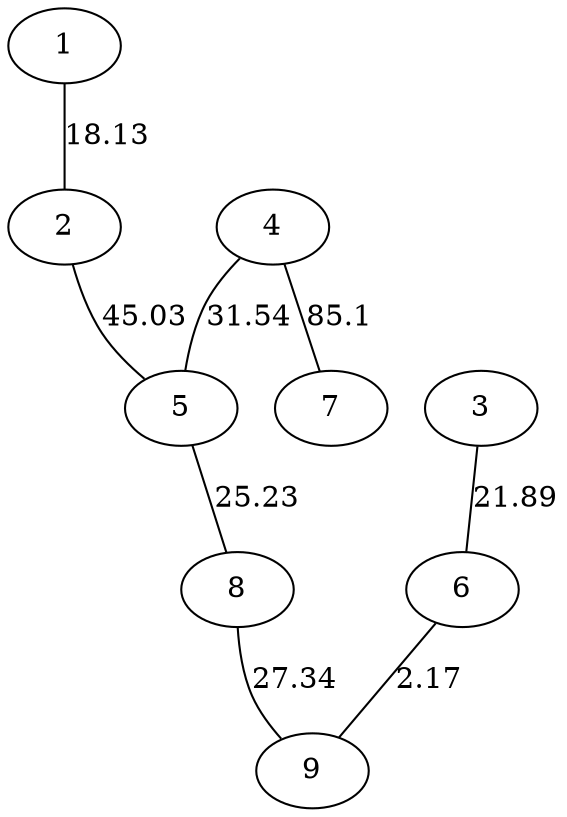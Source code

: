 graph x {
6 -- 9[label=2.17];
1 -- 2[label=18.13];
3 -- 6[label=21.89];
5 -- 8[label=25.23];
8 -- 9[label=27.34];
4 -- 5[label=31.54];
2 -- 5[label=45.03];
4 -- 7[label=85.1];
}